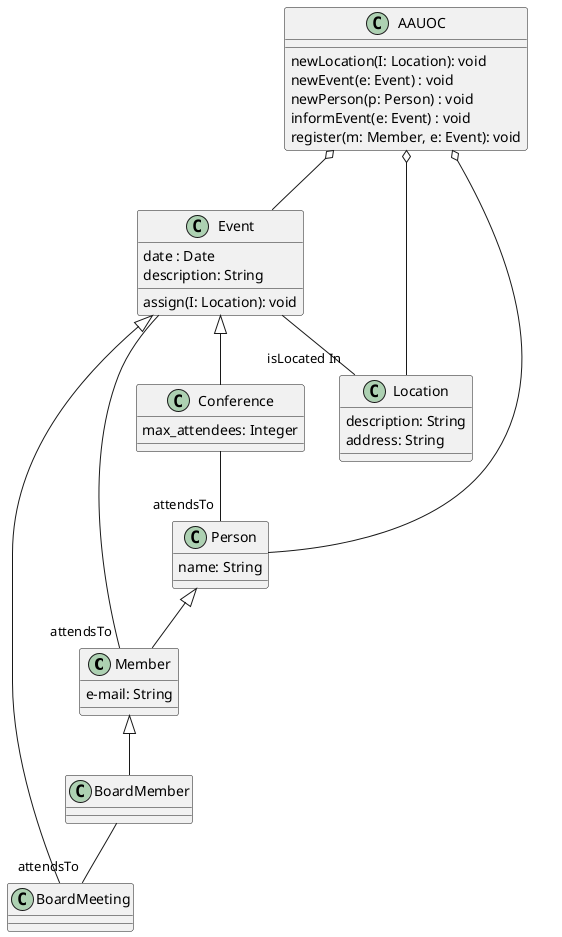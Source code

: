 @startuml
class Member
class BoardMember
class Event
class Conference
class BoardMeeting
class Location
class Person
class AAUOC
Event <|-- Conference
Event <|-- BoardMeeting
Member <|-- BoardMember
Person <|-- Member
AAUOC o-- Person
AAUOC o-- Event
AAUOC o-- Location
Event -- "isLocated In" Location
Event -- "attendsTo" Member
BoardMember -- "attendsTo" BoardMeeting
Conference -- "attendsTo" Person
class Location{
description: String
address: String
}
class Event{
date : Date
description: String
assign(I: Location): void
}
class Person{
name: String
}
class Member{
e-mail: String
}
class Conference{
max_attendees: Integer
}
class AAUOC{
newLocation(I: Location): void
newEvent(e: Event) : void
newPerson(p: Person) : void
informEvent(e: Event) : void
register(m: Member, e: Event): void
}


@enduml




